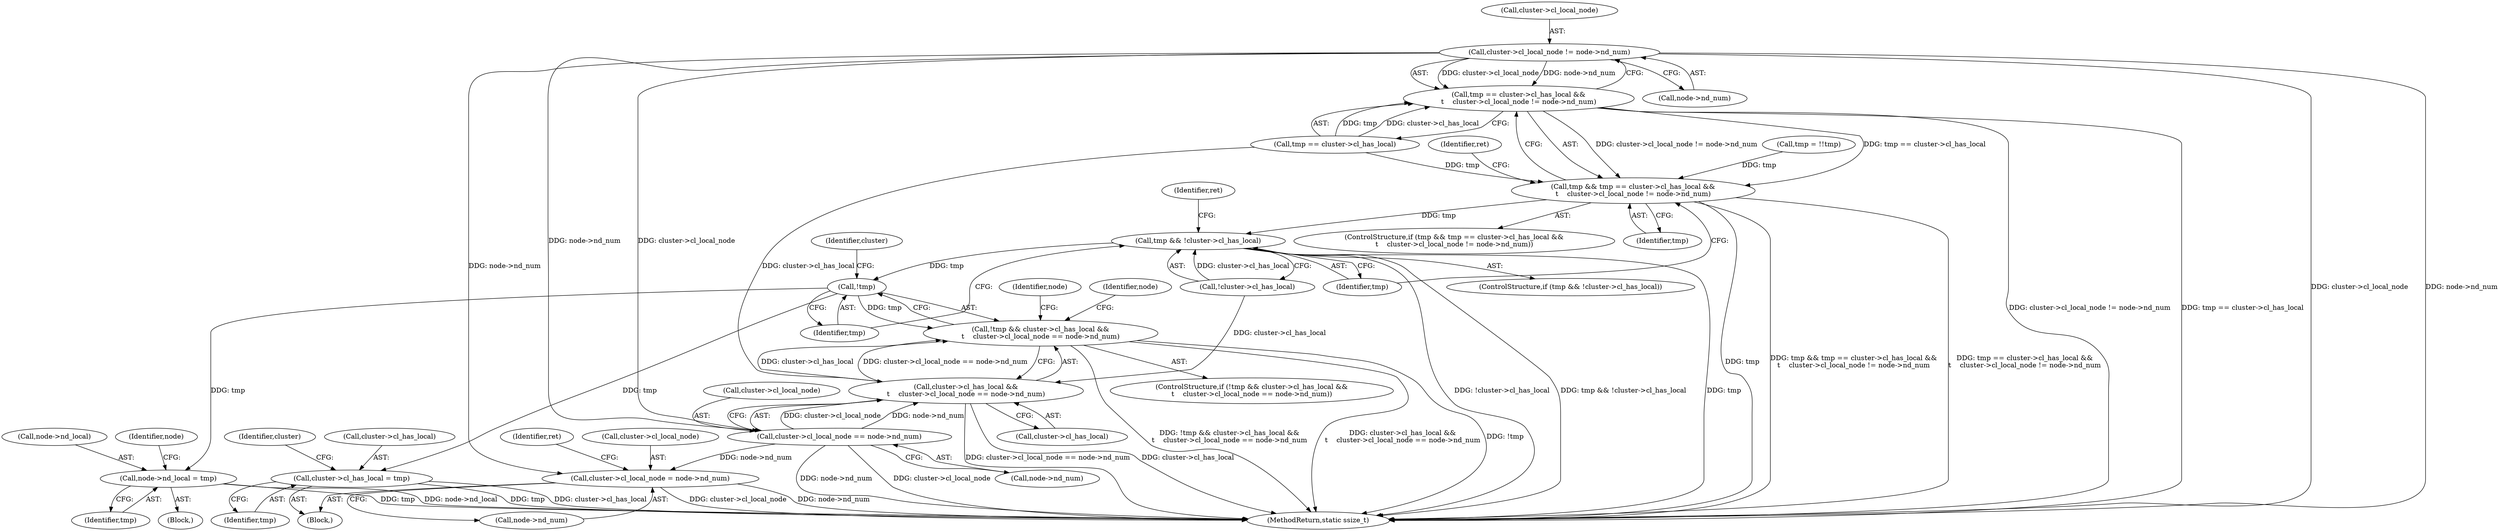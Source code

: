 digraph "0_linux_853bc26a7ea39e354b9f8889ae7ad1492ffa28d2_0@pointer" {
"1000200" [label="(Call,cluster->cl_local_node != node->nd_num)"];
"1000194" [label="(Call,tmp == cluster->cl_has_local &&\n\t    cluster->cl_local_node != node->nd_num)"];
"1000192" [label="(Call,tmp && tmp == cluster->cl_has_local &&\n\t    cluster->cl_local_node != node->nd_num)"];
"1000214" [label="(Call,tmp && !cluster->cl_has_local)"];
"1000230" [label="(Call,!tmp)"];
"1000229" [label="(Call,!tmp && cluster->cl_has_local &&\n\t    cluster->cl_local_node == node->nd_num)"];
"1000251" [label="(Call,node->nd_local = tmp)"];
"1000261" [label="(Call,cluster->cl_has_local = tmp)"];
"1000236" [label="(Call,cluster->cl_local_node == node->nd_num)"];
"1000232" [label="(Call,cluster->cl_has_local &&\n\t    cluster->cl_local_node == node->nd_num)"];
"1000266" [label="(Call,cluster->cl_local_node = node->nd_num)"];
"1000258" [label="(Identifier,node)"];
"1000267" [label="(Call,cluster->cl_local_node)"];
"1000191" [label="(ControlStructure,if (tmp && tmp == cluster->cl_has_local &&\n\t    cluster->cl_local_node != node->nd_num))"];
"1000232" [label="(Call,cluster->cl_has_local &&\n\t    cluster->cl_local_node == node->nd_num)"];
"1000252" [label="(Call,node->nd_local)"];
"1000194" [label="(Call,tmp == cluster->cl_has_local &&\n\t    cluster->cl_local_node != node->nd_num)"];
"1000270" [label="(Call,node->nd_num)"];
"1000215" [label="(Identifier,tmp)"];
"1000222" [label="(Identifier,ret)"];
"1000204" [label="(Call,node->nd_num)"];
"1000213" [label="(ControlStructure,if (tmp && !cluster->cl_has_local))"];
"1000109" [label="(Block,)"];
"1000251" [label="(Call,node->nd_local = tmp)"];
"1000216" [label="(Call,!cluster->cl_has_local)"];
"1000214" [label="(Call,tmp && !cluster->cl_has_local)"];
"1000200" [label="(Call,cluster->cl_local_node != node->nd_num)"];
"1000230" [label="(Call,!tmp)"];
"1000245" [label="(Identifier,node)"];
"1000237" [label="(Call,cluster->cl_local_node)"];
"1000229" [label="(Call,!tmp && cluster->cl_has_local &&\n\t    cluster->cl_local_node == node->nd_num)"];
"1000240" [label="(Call,node->nd_num)"];
"1000266" [label="(Call,cluster->cl_local_node = node->nd_num)"];
"1000265" [label="(Identifier,tmp)"];
"1000255" [label="(Identifier,tmp)"];
"1000228" [label="(ControlStructure,if (!tmp && cluster->cl_has_local &&\n\t    cluster->cl_local_node == node->nd_num))"];
"1000233" [label="(Call,cluster->cl_has_local)"];
"1000253" [label="(Identifier,node)"];
"1000195" [label="(Call,tmp == cluster->cl_has_local)"];
"1000201" [label="(Call,cluster->cl_local_node)"];
"1000268" [label="(Identifier,cluster)"];
"1000274" [label="(Identifier,ret)"];
"1000280" [label="(MethodReturn,static ssize_t)"];
"1000192" [label="(Call,tmp && tmp == cluster->cl_has_local &&\n\t    cluster->cl_local_node != node->nd_num)"];
"1000261" [label="(Call,cluster->cl_has_local = tmp)"];
"1000231" [label="(Identifier,tmp)"];
"1000260" [label="(Block,)"];
"1000145" [label="(Call,tmp = !!tmp)"];
"1000209" [label="(Identifier,ret)"];
"1000234" [label="(Identifier,cluster)"];
"1000262" [label="(Call,cluster->cl_has_local)"];
"1000193" [label="(Identifier,tmp)"];
"1000236" [label="(Call,cluster->cl_local_node == node->nd_num)"];
"1000200" -> "1000194"  [label="AST: "];
"1000200" -> "1000204"  [label="CFG: "];
"1000201" -> "1000200"  [label="AST: "];
"1000204" -> "1000200"  [label="AST: "];
"1000194" -> "1000200"  [label="CFG: "];
"1000200" -> "1000280"  [label="DDG: cluster->cl_local_node"];
"1000200" -> "1000280"  [label="DDG: node->nd_num"];
"1000200" -> "1000194"  [label="DDG: cluster->cl_local_node"];
"1000200" -> "1000194"  [label="DDG: node->nd_num"];
"1000200" -> "1000236"  [label="DDG: cluster->cl_local_node"];
"1000200" -> "1000236"  [label="DDG: node->nd_num"];
"1000200" -> "1000266"  [label="DDG: node->nd_num"];
"1000194" -> "1000192"  [label="AST: "];
"1000194" -> "1000195"  [label="CFG: "];
"1000195" -> "1000194"  [label="AST: "];
"1000192" -> "1000194"  [label="CFG: "];
"1000194" -> "1000280"  [label="DDG: cluster->cl_local_node != node->nd_num"];
"1000194" -> "1000280"  [label="DDG: tmp == cluster->cl_has_local"];
"1000194" -> "1000192"  [label="DDG: tmp == cluster->cl_has_local"];
"1000194" -> "1000192"  [label="DDG: cluster->cl_local_node != node->nd_num"];
"1000195" -> "1000194"  [label="DDG: tmp"];
"1000195" -> "1000194"  [label="DDG: cluster->cl_has_local"];
"1000192" -> "1000191"  [label="AST: "];
"1000192" -> "1000193"  [label="CFG: "];
"1000193" -> "1000192"  [label="AST: "];
"1000209" -> "1000192"  [label="CFG: "];
"1000215" -> "1000192"  [label="CFG: "];
"1000192" -> "1000280"  [label="DDG: tmp == cluster->cl_has_local &&\n\t    cluster->cl_local_node != node->nd_num"];
"1000192" -> "1000280"  [label="DDG: tmp"];
"1000192" -> "1000280"  [label="DDG: tmp && tmp == cluster->cl_has_local &&\n\t    cluster->cl_local_node != node->nd_num"];
"1000195" -> "1000192"  [label="DDG: tmp"];
"1000145" -> "1000192"  [label="DDG: tmp"];
"1000192" -> "1000214"  [label="DDG: tmp"];
"1000214" -> "1000213"  [label="AST: "];
"1000214" -> "1000215"  [label="CFG: "];
"1000214" -> "1000216"  [label="CFG: "];
"1000215" -> "1000214"  [label="AST: "];
"1000216" -> "1000214"  [label="AST: "];
"1000222" -> "1000214"  [label="CFG: "];
"1000231" -> "1000214"  [label="CFG: "];
"1000214" -> "1000280"  [label="DDG: !cluster->cl_has_local"];
"1000214" -> "1000280"  [label="DDG: tmp && !cluster->cl_has_local"];
"1000214" -> "1000280"  [label="DDG: tmp"];
"1000216" -> "1000214"  [label="DDG: cluster->cl_has_local"];
"1000214" -> "1000230"  [label="DDG: tmp"];
"1000230" -> "1000229"  [label="AST: "];
"1000230" -> "1000231"  [label="CFG: "];
"1000231" -> "1000230"  [label="AST: "];
"1000234" -> "1000230"  [label="CFG: "];
"1000229" -> "1000230"  [label="CFG: "];
"1000230" -> "1000229"  [label="DDG: tmp"];
"1000230" -> "1000251"  [label="DDG: tmp"];
"1000230" -> "1000261"  [label="DDG: tmp"];
"1000229" -> "1000228"  [label="AST: "];
"1000229" -> "1000232"  [label="CFG: "];
"1000232" -> "1000229"  [label="AST: "];
"1000245" -> "1000229"  [label="CFG: "];
"1000253" -> "1000229"  [label="CFG: "];
"1000229" -> "1000280"  [label="DDG: !tmp && cluster->cl_has_local &&\n\t    cluster->cl_local_node == node->nd_num"];
"1000229" -> "1000280"  [label="DDG: cluster->cl_has_local &&\n\t    cluster->cl_local_node == node->nd_num"];
"1000229" -> "1000280"  [label="DDG: !tmp"];
"1000232" -> "1000229"  [label="DDG: cluster->cl_has_local"];
"1000232" -> "1000229"  [label="DDG: cluster->cl_local_node == node->nd_num"];
"1000251" -> "1000109"  [label="AST: "];
"1000251" -> "1000255"  [label="CFG: "];
"1000252" -> "1000251"  [label="AST: "];
"1000255" -> "1000251"  [label="AST: "];
"1000258" -> "1000251"  [label="CFG: "];
"1000251" -> "1000280"  [label="DDG: tmp"];
"1000251" -> "1000280"  [label="DDG: node->nd_local"];
"1000261" -> "1000260"  [label="AST: "];
"1000261" -> "1000265"  [label="CFG: "];
"1000262" -> "1000261"  [label="AST: "];
"1000265" -> "1000261"  [label="AST: "];
"1000268" -> "1000261"  [label="CFG: "];
"1000261" -> "1000280"  [label="DDG: tmp"];
"1000261" -> "1000280"  [label="DDG: cluster->cl_has_local"];
"1000236" -> "1000232"  [label="AST: "];
"1000236" -> "1000240"  [label="CFG: "];
"1000237" -> "1000236"  [label="AST: "];
"1000240" -> "1000236"  [label="AST: "];
"1000232" -> "1000236"  [label="CFG: "];
"1000236" -> "1000280"  [label="DDG: cluster->cl_local_node"];
"1000236" -> "1000280"  [label="DDG: node->nd_num"];
"1000236" -> "1000232"  [label="DDG: cluster->cl_local_node"];
"1000236" -> "1000232"  [label="DDG: node->nd_num"];
"1000236" -> "1000266"  [label="DDG: node->nd_num"];
"1000232" -> "1000233"  [label="CFG: "];
"1000233" -> "1000232"  [label="AST: "];
"1000232" -> "1000280"  [label="DDG: cluster->cl_local_node == node->nd_num"];
"1000232" -> "1000280"  [label="DDG: cluster->cl_has_local"];
"1000216" -> "1000232"  [label="DDG: cluster->cl_has_local"];
"1000195" -> "1000232"  [label="DDG: cluster->cl_has_local"];
"1000266" -> "1000260"  [label="AST: "];
"1000266" -> "1000270"  [label="CFG: "];
"1000267" -> "1000266"  [label="AST: "];
"1000270" -> "1000266"  [label="AST: "];
"1000274" -> "1000266"  [label="CFG: "];
"1000266" -> "1000280"  [label="DDG: cluster->cl_local_node"];
"1000266" -> "1000280"  [label="DDG: node->nd_num"];
}

